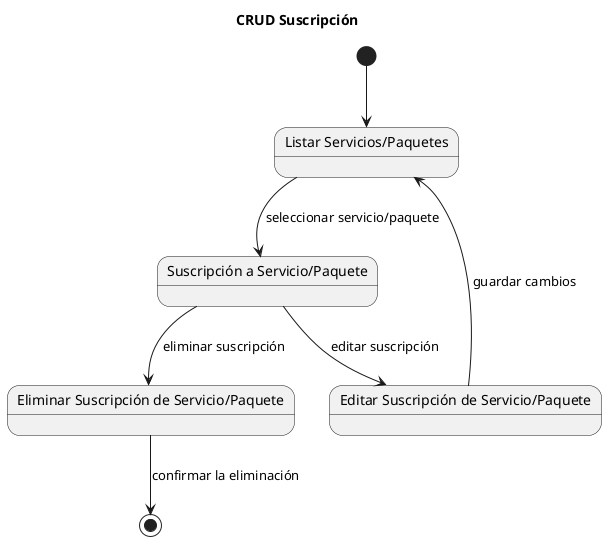 @startuml
title CRUD Suscripción

state "Listar Servicios/Paquetes" as ListServicesPackages
state "Suscripción a Servicio/Paquete" as SubscribeServicePackage
state "Editar Suscripción de Servicio/Paquete" as EditSubscriptionServicePackage
state "Eliminar Suscripción de Servicio/Paquete" as DeleteSubscriptionServicePackage

[*] --> ListServicesPackages
ListServicesPackages --> SubscribeServicePackage : seleccionar servicio/paquete
SubscribeServicePackage --> EditSubscriptionServicePackage : editar suscripción
SubscribeServicePackage --> DeleteSubscriptionServicePackage : eliminar suscripción
EditSubscriptionServicePackage --> ListServicesPackages : guardar cambios
DeleteSubscriptionServicePackage --> [*] : confirmar la eliminación

@enduml